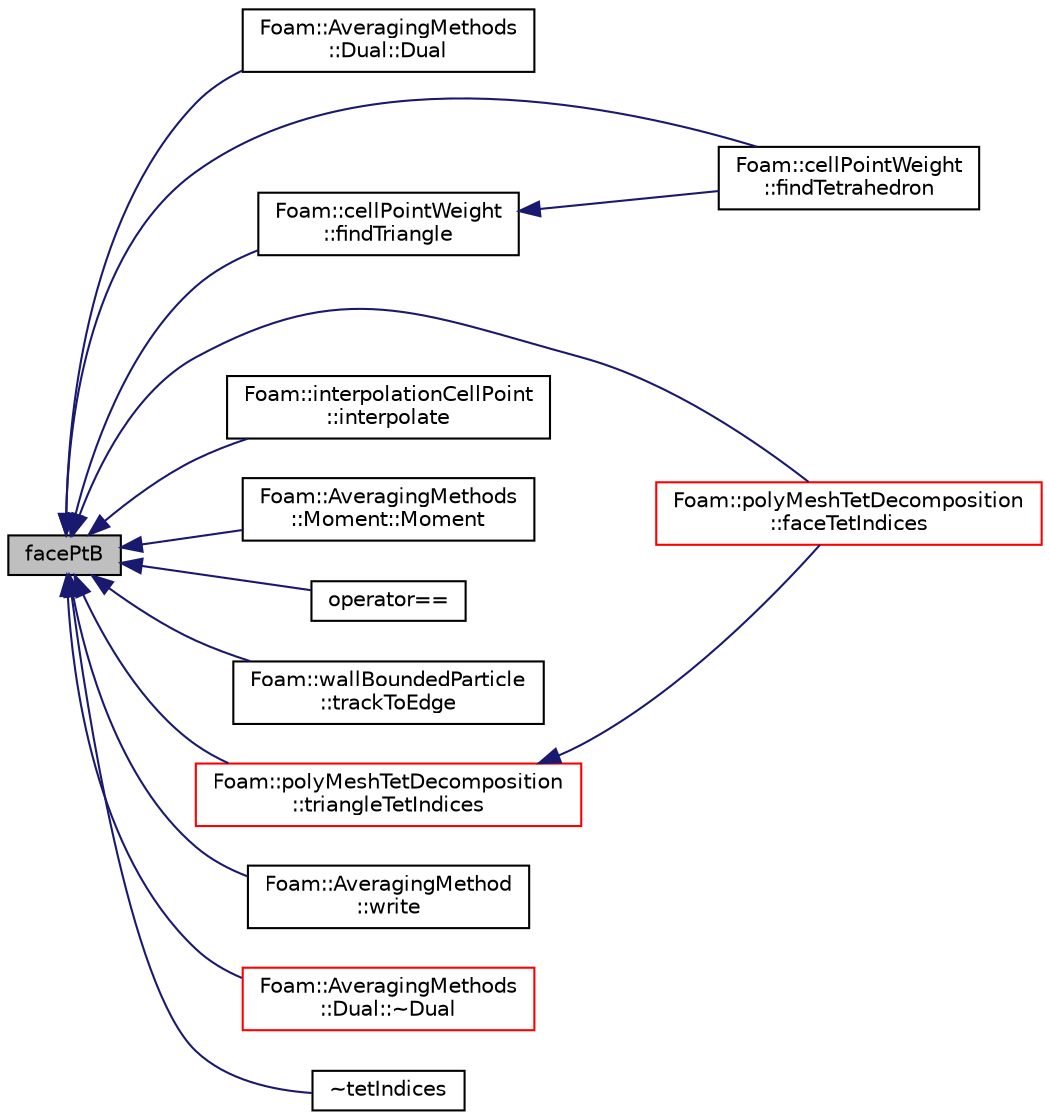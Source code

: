 digraph "facePtB"
{
  bgcolor="transparent";
  edge [fontname="Helvetica",fontsize="10",labelfontname="Helvetica",labelfontsize="10"];
  node [fontname="Helvetica",fontsize="10",shape=record];
  rankdir="LR";
  Node1 [label="facePtB",height=0.2,width=0.4,color="black", fillcolor="grey75", style="filled", fontcolor="black"];
  Node1 -> Node2 [dir="back",color="midnightblue",fontsize="10",style="solid",fontname="Helvetica"];
  Node2 [label="Foam::AveragingMethods\l::Dual::Dual",height=0.2,width=0.4,color="black",URL="$a00593.html#a4e90e259d050ad479f6e3c6763a1cdf6",tooltip="Constructors. "];
  Node1 -> Node3 [dir="back",color="midnightblue",fontsize="10",style="solid",fontname="Helvetica"];
  Node3 [label="Foam::polyMeshTetDecomposition\l::faceTetIndices",height=0.2,width=0.4,color="red",URL="$a01960.html#ac928a304995a9b54928d97ec634a6270",tooltip="Return the tet decomposition of the given face, with. "];
  Node1 -> Node4 [dir="back",color="midnightblue",fontsize="10",style="solid",fontname="Helvetica"];
  Node4 [label="Foam::cellPointWeight\l::findTetrahedron",height=0.2,width=0.4,color="black",URL="$a00220.html#a04d110a609cd69b19474de418fb1a4cf"];
  Node1 -> Node5 [dir="back",color="midnightblue",fontsize="10",style="solid",fontname="Helvetica"];
  Node5 [label="Foam::cellPointWeight\l::findTriangle",height=0.2,width=0.4,color="black",URL="$a00220.html#a20eb498d3295cd0297ddedb866e3cef9"];
  Node5 -> Node4 [dir="back",color="midnightblue",fontsize="10",style="solid",fontname="Helvetica"];
  Node1 -> Node6 [dir="back",color="midnightblue",fontsize="10",style="solid",fontname="Helvetica"];
  Node6 [label="Foam::interpolationCellPoint\l::interpolate",height=0.2,width=0.4,color="black",URL="$a01173.html#a596b80d88eb6312e22b6b6e0d2f555a2",tooltip="Interpolate field to the given point in the tetrahedron. "];
  Node1 -> Node7 [dir="back",color="midnightblue",fontsize="10",style="solid",fontname="Helvetica"];
  Node7 [label="Foam::AveragingMethods\l::Moment::Moment",height=0.2,width=0.4,color="black",URL="$a01556.html#a9aaf777932fca7644bb6f00f3a2b8749",tooltip="Constructors. "];
  Node1 -> Node8 [dir="back",color="midnightblue",fontsize="10",style="solid",fontname="Helvetica"];
  Node8 [label="operator==",height=0.2,width=0.4,color="black",URL="$a02645.html#a91398a8ab19eda368bedb1e84b7a9ac3"];
  Node1 -> Node9 [dir="back",color="midnightblue",fontsize="10",style="solid",fontname="Helvetica"];
  Node9 [label="Foam::wallBoundedParticle\l::trackToEdge",height=0.2,width=0.4,color="black",URL="$a02923.html#aff365968e28acf42244334b7c926dee6"];
  Node1 -> Node10 [dir="back",color="midnightblue",fontsize="10",style="solid",fontname="Helvetica"];
  Node10 [label="Foam::polyMeshTetDecomposition\l::triangleTetIndices",height=0.2,width=0.4,color="red",URL="$a01960.html#a58706d0e14fb9b9a20f1d19ef6671605",tooltip="Return the tet decomposition of the given triangle of the given face. "];
  Node10 -> Node3 [dir="back",color="midnightblue",fontsize="10",style="solid",fontname="Helvetica"];
  Node1 -> Node11 [dir="back",color="midnightblue",fontsize="10",style="solid",fontname="Helvetica"];
  Node11 [label="Foam::AveragingMethod\l::write",height=0.2,width=0.4,color="black",URL="$a00087.html#a6e5faa425b059eeb55cd904755791076",tooltip="Write using setting from DB. "];
  Node1 -> Node12 [dir="back",color="midnightblue",fontsize="10",style="solid",fontname="Helvetica"];
  Node12 [label="Foam::AveragingMethods\l::Dual::~Dual",height=0.2,width=0.4,color="red",URL="$a00593.html#a5c08eca007ade69ea650619db86d50b6",tooltip="Destructor. "];
  Node1 -> Node13 [dir="back",color="midnightblue",fontsize="10",style="solid",fontname="Helvetica"];
  Node13 [label="~tetIndices",height=0.2,width=0.4,color="black",URL="$a02645.html#a52b1a39b24c081f0ef6f3fb7039fe5f5",tooltip="Destructor. "];
}
